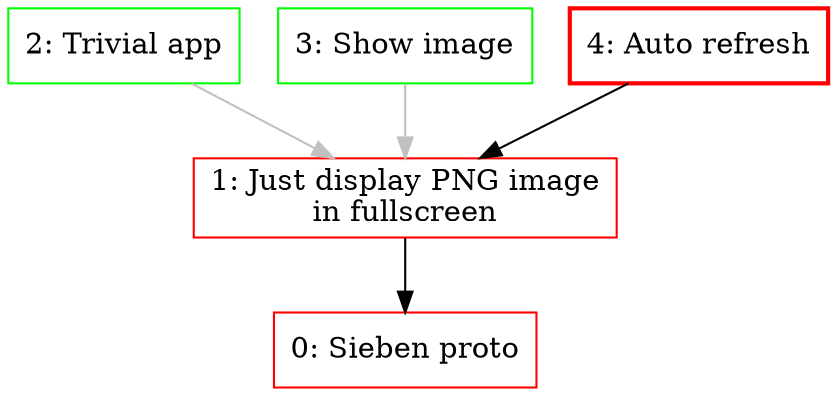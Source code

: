 digraph g {
0 [label="0: Sieben proto", color="red", shape="box"];
1 [label="1: Just display PNG image
in fullscreen", color="red", shape="box"];
2 [label="2: Trivial app", color="green", shape="box"];
3 [label="3: Show image", color="green", shape="box"];
4 [label="4: Auto refresh", color="red", shape="box", style="bold"];
1 -> 0 [color="black"];
2 -> 1 [color="grey"];
3 -> 1 [color="grey"];
4 -> 1 [color="black"];
}
